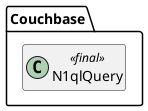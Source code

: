 @startuml
set namespaceSeparator \\
hide members
hide << alias >> circle

class Couchbase\\N1qlQuery << final >>
@enduml
